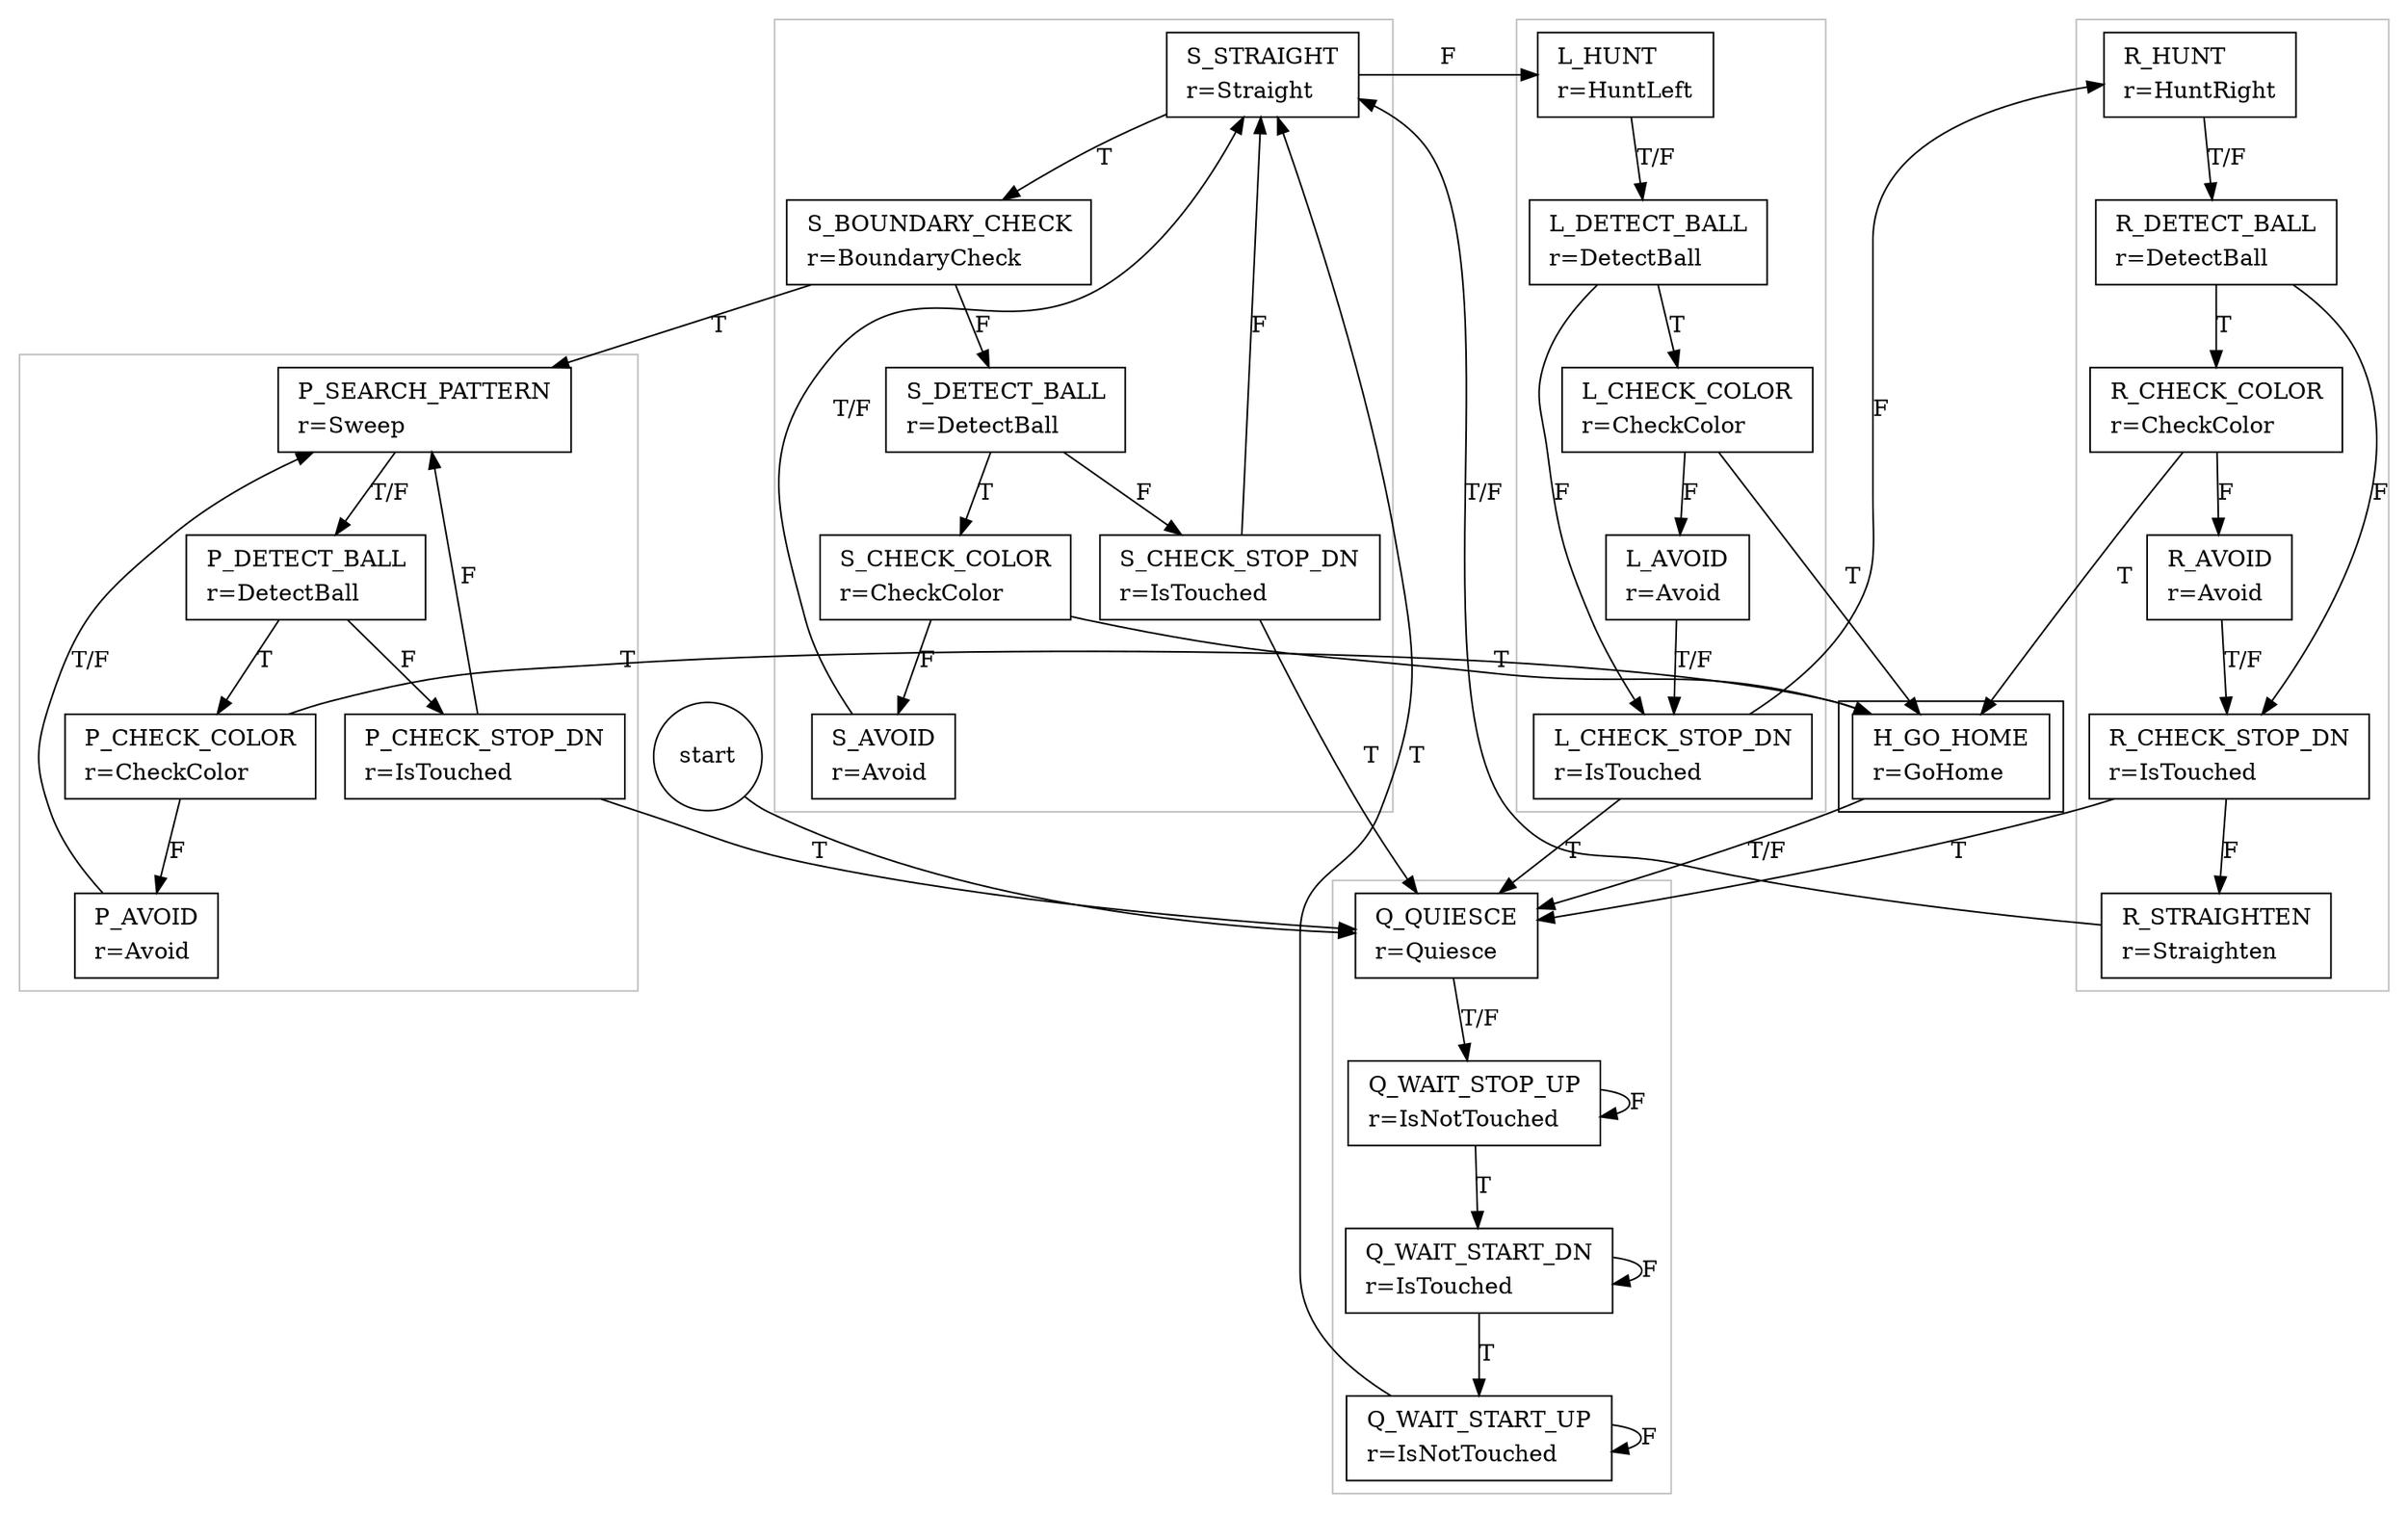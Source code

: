 digraph FSM {

"START" [ shape=circle label="start" ];

	subgraph cluster_0 {

		color = gray;

		Q_QUIESCE        [ shape=box label=<<table border="0"><tr><td align="left">Q_QUIESCE</td></tr><tr><td align="left">r=Quiesce</td></tr></table>> ];
		Q_WAIT_STOP_UP   [ shape=box label=<<table border="0"><tr><td align="left">Q_WAIT_STOP_UP</td></tr><tr><td align="left">r=IsNotTouched</td></tr></table>> ];
		Q_WAIT_START_DN  [ shape=box label=<<table border="0"><tr><td align="left">Q_WAIT_START_DN</td></tr><tr><td align="left">r=IsTouched</td></tr></table>> ];
		Q_WAIT_START_UP  [ shape=box label=<<table border="0"><tr><td align="left">Q_WAIT_START_UP</td></tr><tr><td align="left">r=IsNotTouched</td></tr></table>> ];

	}


	subgraph cluster_1 {
	
		color = gray;

		S_STRAIGHT       [ shape=box label=<<table border="0"><tr><td align="left">S_STRAIGHT</td></tr><tr><td align="left">r=Straight</td></tr></table>> ];
		S_BOUNDARY_CHECK [ shape=box label=<<table border="0"><tr><td align="left">S_BOUNDARY_CHECK</td></tr><tr><td align="left">r=BoundaryCheck</td></tr></table>> ];
		S_DETECT_BALL    [ shape=box label=<<table border="0"><tr><td align="left">S_DETECT_BALL</td></tr><tr><td align="left">r=DetectBall</td></tr></table>> ];
		S_CHECK_COLOR    [ shape=box label=<<table border="0"><tr><td align="left">S_CHECK_COLOR</td></tr><tr><td align="left">r=CheckColor</td></tr></table>> ];
		S_AVOID          [ shape=box label=<<table border="0"><tr><td align="left">S_AVOID</td></tr><tr><td align="left">r=Avoid</td></tr></table>> ];
		S_CHECK_STOP_DN  [ shape=box label=<<table border="0"><tr><td align="left">S_CHECK_STOP_DN</td></tr><tr><td align="left">r=IsTouched</td></tr></table>> ];

	}		

	subgraph cluster_2 {
	
		color = gray;

		L_HUNT           [ shape=box label=<<table border="0"><tr><td align="left">L_HUNT</td></tr><tr><td align="left">r=HuntLeft</td></tr></table>> ];
		L_DETECT_BALL    [ shape=box label=<<table border="0"><tr><td align="left">L_DETECT_BALL</td></tr><tr><td align="left">r=DetectBall</td></tr></table>> ];
		L_CHECK_COLOR    [ shape=box label=<<table border="0"><tr><td align="left">L_CHECK_COLOR</td></tr><tr><td align="left">r=CheckColor</td></tr></table>> ];
		L_AVOID          [ shape=box label=<<table border="0"><tr><td align="left">L_AVOID</td></tr><tr><td align="left">r=Avoid</td></tr></table>> ];
		L_CHECK_STOP_DN  [ shape=box label=<<table border="0"><tr><td align="left">L_CHECK_STOP_DN</td></tr><tr><td align="left">r=IsTouched</td></tr></table>> ];

	}		

	subgraph cluster_3 {
	
		color = gray;

		R_HUNT           [ shape=box label=<<table border="0"><tr><td align="left">R_HUNT</td></tr><tr><td align="left">r=HuntRight</td></tr></table>> ];
		R_DETECT_BALL    [ shape=box label=<<table border="0"><tr><td align="left">R_DETECT_BALL</td></tr><tr><td align="left">r=DetectBall</td></tr></table>> ];
		R_CHECK_COLOR    [ shape=box label=<<table border="0"><tr><td align="left">R_CHECK_COLOR</td></tr><tr><td align="left">r=CheckColor</td></tr></table>> ];
		R_AVOID          [ shape=box label=<<table border="0"><tr><td align="left">R_AVOID</td></tr><tr><td align="left">r=Avoid</td></tr></table>> ];
		R_CHECK_STOP_DN  [ shape=box label=<<table border="0"><tr><td align="left">R_CHECK_STOP_DN</td></tr><tr><td align="left">r=IsTouched</td></tr></table>> ];
		R_STRAIGHTEN     [ shape=box label=<<table border="0"><tr><td align="left">R_STRAIGHTEN</td></tr><tr><td align="left">r=Straighten</td></tr></table>> ];

	}		

	subgraph cluster_4 {
	
		color = gray;

		P_SEARCH_PATTERN [ shape=box label=<<table border="0"><tr><td align="left">P_SEARCH_PATTERN</td></tr><tr><td align="left">r=Sweep</td></tr></table>> ];
		P_DETECT_BALL    [ shape=box label=<<table border="0"><tr><td align="left">P_DETECT_BALL</td></tr><tr><td align="left">r=DetectBall</td></tr></table>> ];
		P_CHECK_COLOR    [ shape=box label=<<table border="0"><tr><td align="left">P_CHECK_COLOR</td></tr><tr><td align="left">r=CheckColor</td></tr></table>> ];
		P_AVOID          [ shape=box label=<<table border="0"><tr><td align="left">P_AVOID</td></tr><tr><td align="left">r=Avoid</td></tr></table>> ];
		P_CHECK_STOP_DN  [ shape=box label=<<table border="0"><tr><td align="left">P_CHECK_STOP_DN</td></tr><tr><td align="left">r=IsTouched</td></tr></table>> ];

	}
	
	subgraph cluster_5 {
	
		H_GO_HOME        [ shape=box label=<<table border="0"><tr><td align="left">H_GO_HOME</td></tr><tr><td align="left">r=GoHome</td></tr></table>> ];
	
	}

	START            -> Q_QUIESCE;
	Q_QUIESCE        -> Q_WAIT_STOP_UP   [ label = "T/F" ];
	Q_WAIT_STOP_UP   -> Q_WAIT_START_DN  [ label = "T" ];
	Q_WAIT_STOP_UP   -> Q_WAIT_STOP_UP   [ label = "F" ];
	Q_WAIT_START_DN  -> Q_WAIT_START_UP  [ label = "T" ];
	Q_WAIT_START_DN  -> Q_WAIT_START_DN  [ label = "F" ];
	Q_WAIT_START_UP  -> S_STRAIGHT       [ label = "T" ];
	Q_WAIT_START_UP  -> Q_WAIT_START_UP  [ label = "F" ];

	S_STRAIGHT       -> S_BOUNDARY_CHECK [ label = "T" ];
	S_STRAIGHT       -> L_HUNT           [ label = "F" ];
	S_BOUNDARY_CHECK -> P_SEARCH_PATTERN [ label = "T" ];
	S_BOUNDARY_CHECK -> S_DETECT_BALL    [ label = "F" ];
	S_DETECT_BALL    -> S_CHECK_COLOR    [ label = "T" ];
	S_DETECT_BALL    -> S_CHECK_STOP_DN  [ label = "F" ];
	S_CHECK_COLOR    -> H_GO_HOME        [ label = "T" ];
	S_CHECK_COLOR    -> S_AVOID          [ label = "F" ];
	S_AVOID          -> S_STRAIGHT       [ label = "T/F" ];
	S_CHECK_STOP_DN  -> Q_QUIESCE        [ label = "T" ];
	S_CHECK_STOP_DN  -> S_STRAIGHT       [ label = "F" ];

	L_HUNT           -> L_DETECT_BALL    [ label = "T/F" ];
	L_DETECT_BALL    -> L_CHECK_COLOR    [ label = "T" ];
	L_DETECT_BALL    -> L_CHECK_STOP_DN  [ label = "F" ];
	L_CHECK_COLOR    -> H_GO_HOME        [ label = "T" ];
	L_CHECK_COLOR    -> L_AVOID          [ label = "F" ];
	L_AVOID          -> L_CHECK_STOP_DN  [ label = "T/F" ];
	L_CHECK_STOP_DN  -> Q_QUIESCE        [ label = "T" ];
	L_CHECK_STOP_DN  -> R_HUNT           [ label = "F" ];

	R_HUNT           -> R_DETECT_BALL    [ label = "T/F" ];
	R_DETECT_BALL    -> R_CHECK_COLOR    [ label = "T" ];
	R_DETECT_BALL    -> R_CHECK_STOP_DN  [ label = "F" ];
	R_CHECK_COLOR    -> H_GO_HOME        [ label = "T" ];
	R_CHECK_COLOR    -> R_AVOID          [ label = "F" ];
	R_AVOID          -> R_CHECK_STOP_DN  [ label = "T/F" ];
	R_CHECK_STOP_DN  -> Q_QUIESCE        [ label = "T" ];
	R_CHECK_STOP_DN  -> R_STRAIGHTEN     [ label = "F" ];
	R_STRAIGHTEN     -> S_STRAIGHT       [ label = "T/F" ];

	P_SEARCH_PATTERN -> P_DETECT_BALL    [ label = "T/F" ];
	P_DETECT_BALL    -> P_CHECK_COLOR    [ label = "T" ];
	P_DETECT_BALL    -> P_CHECK_STOP_DN  [ label = "F" ];
	P_CHECK_COLOR    -> H_GO_HOME        [ label = "T" ];
	P_CHECK_COLOR    -> P_AVOID          [ label = "F" ];
	P_AVOID          -> P_SEARCH_PATTERN [ label = "T/F" ];
	P_CHECK_STOP_DN  -> Q_QUIESCE        [ label = "T" ];
	P_CHECK_STOP_DN  -> P_SEARCH_PATTERN [ label = "F" ];
	
	H_GO_HOME        -> Q_QUIESCE        [ label = "T/F" ];
	
}

